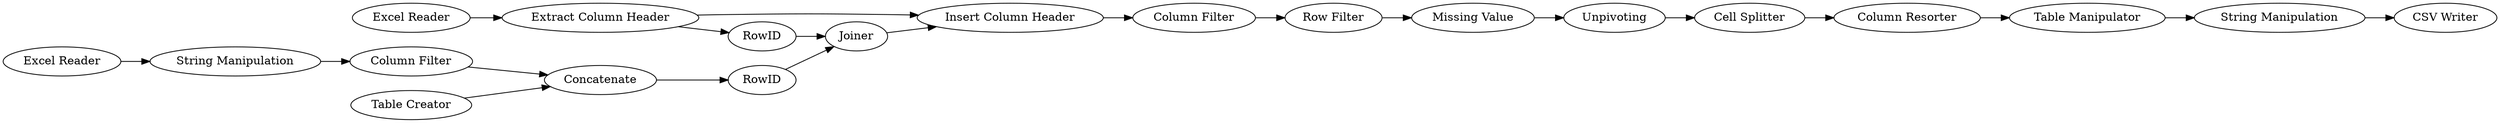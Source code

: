 digraph {
	"-6669589523962033553_17" [label="Missing Value"]
	"-6669589523962033553_10" [label=Joiner]
	"-6669589523962033553_6" [label="Column Filter"]
	"-6669589523962033553_21" [label="String Manipulation"]
	"-6669589523962033553_4" [label="Table Creator"]
	"-6669589523962033553_16" [label="Row Filter"]
	"-6669589523962033553_12" [label="Insert Column Header"]
	"-6669589523962033553_7" [label="Extract Column Header"]
	"-6669589523962033553_5" [label=Concatenate]
	"-6669589523962033553_1" [label="Excel Reader"]
	"-6669589523962033553_22" [label="CSV Writer"]
	"-6669589523962033553_18" [label="Cell Splitter"]
	"-6669589523962033553_8" [label=RowID]
	"-6669589523962033553_13" [label="Column Filter"]
	"-6669589523962033553_20" [label="Table Manipulator"]
	"-6669589523962033553_2" [label="Excel Reader"]
	"-6669589523962033553_9" [label=RowID]
	"-6669589523962033553_15" [label=Unpivoting]
	"-6669589523962033553_3" [label="String Manipulation"]
	"-6669589523962033553_19" [label="Column Resorter"]
	"-6669589523962033553_6" -> "-6669589523962033553_5"
	"-6669589523962033553_18" -> "-6669589523962033553_19"
	"-6669589523962033553_19" -> "-6669589523962033553_20"
	"-6669589523962033553_16" -> "-6669589523962033553_17"
	"-6669589523962033553_21" -> "-6669589523962033553_22"
	"-6669589523962033553_3" -> "-6669589523962033553_6"
	"-6669589523962033553_9" -> "-6669589523962033553_10"
	"-6669589523962033553_7" -> "-6669589523962033553_12"
	"-6669589523962033553_8" -> "-6669589523962033553_10"
	"-6669589523962033553_17" -> "-6669589523962033553_15"
	"-6669589523962033553_12" -> "-6669589523962033553_13"
	"-6669589523962033553_10" -> "-6669589523962033553_12"
	"-6669589523962033553_13" -> "-6669589523962033553_16"
	"-6669589523962033553_7" -> "-6669589523962033553_8"
	"-6669589523962033553_20" -> "-6669589523962033553_21"
	"-6669589523962033553_1" -> "-6669589523962033553_7"
	"-6669589523962033553_5" -> "-6669589523962033553_9"
	"-6669589523962033553_4" -> "-6669589523962033553_5"
	"-6669589523962033553_2" -> "-6669589523962033553_3"
	"-6669589523962033553_15" -> "-6669589523962033553_18"
	rankdir=LR
}
